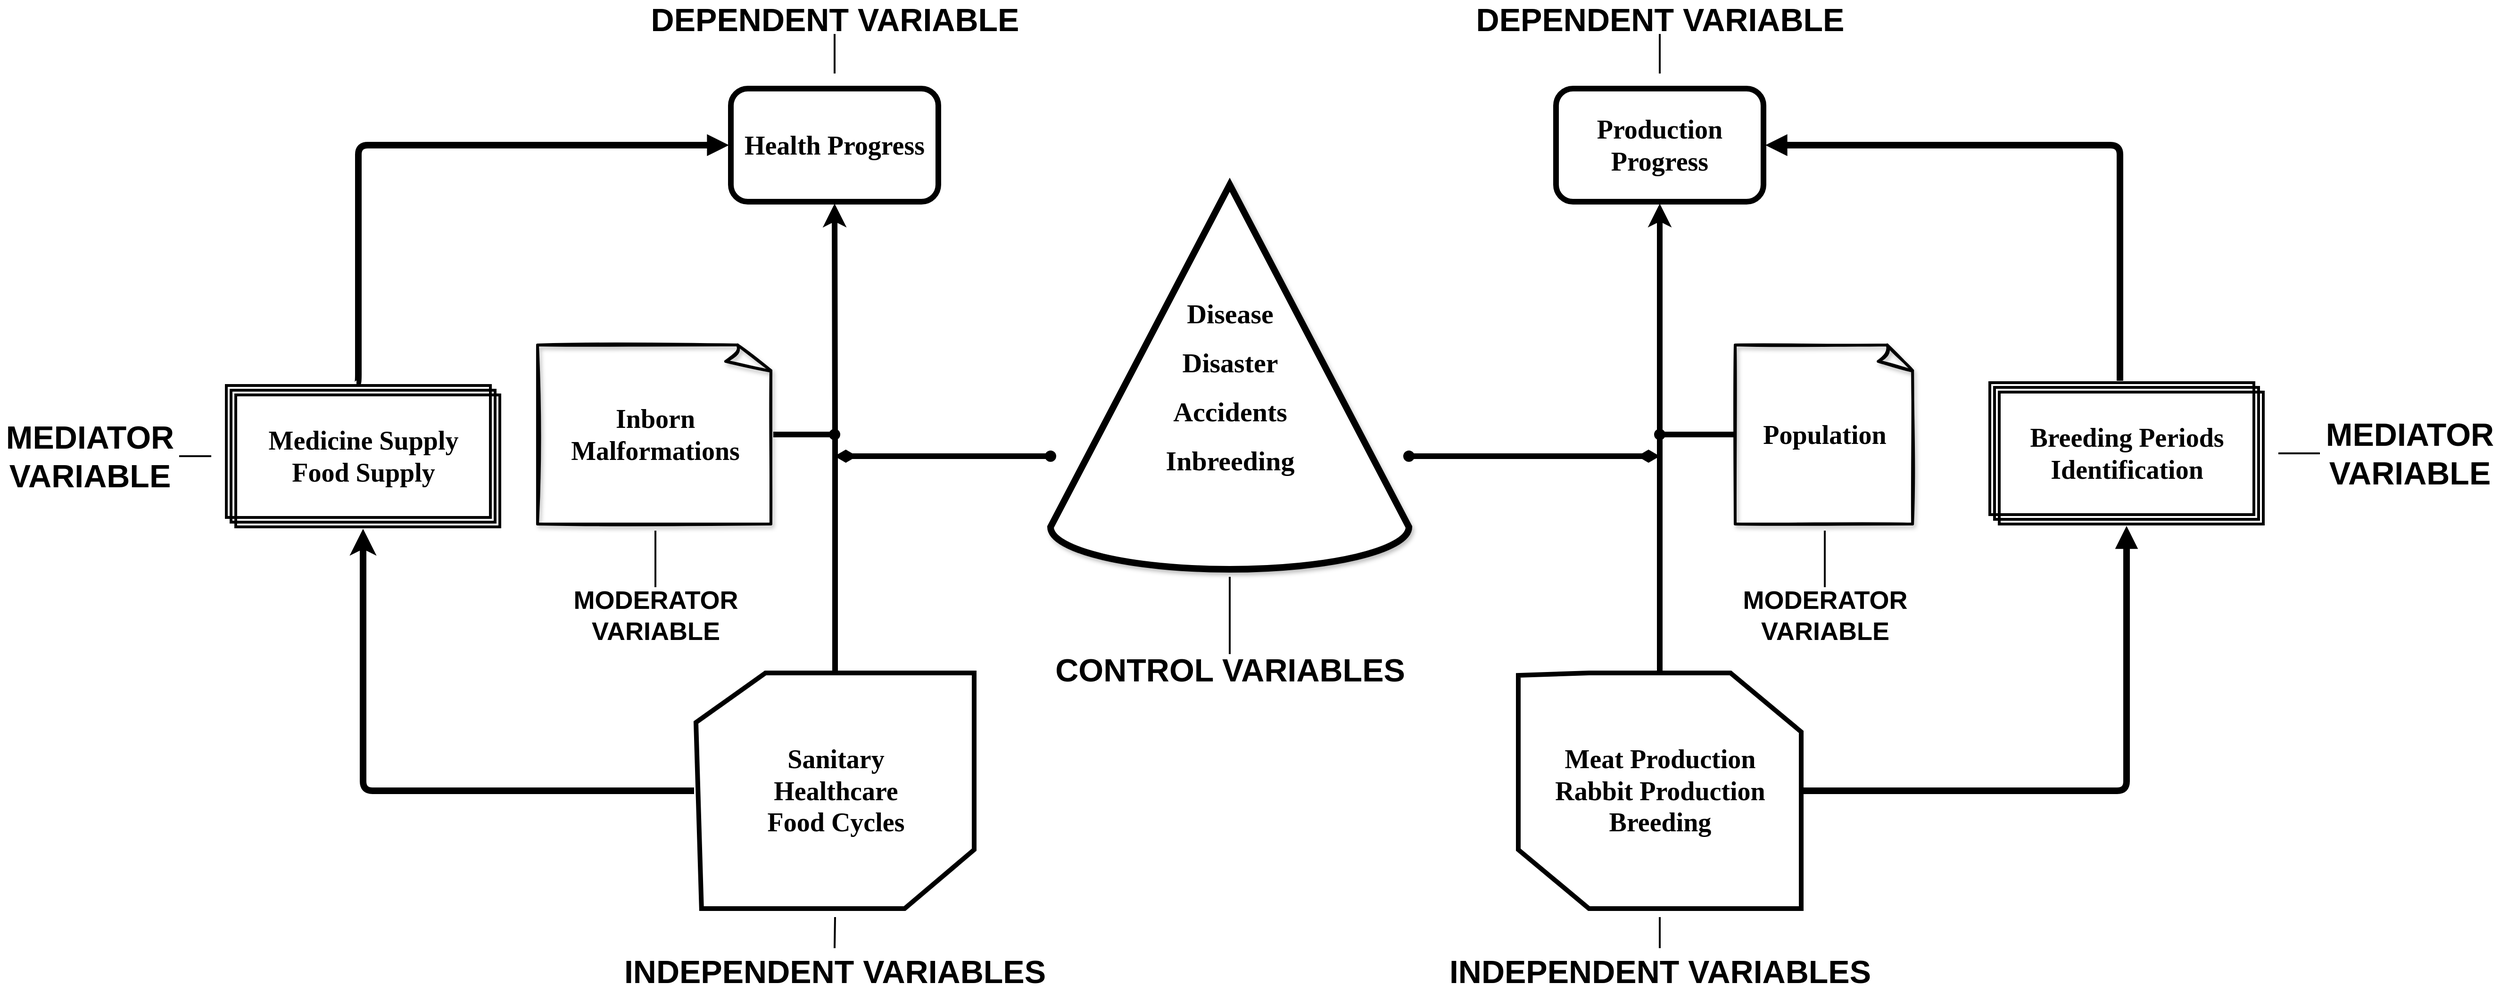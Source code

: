 <mxfile version="18.1.3" type="github">
  <diagram id="5zACA7rvERgF-gTNpysh" name="Page-1">
    <mxGraphModel dx="3816" dy="1540" grid="1" gridSize="10" guides="1" tooltips="1" connect="1" arrows="1" fold="1" page="1" pageScale="1" pageWidth="850" pageHeight="1100" math="0" shadow="0">
      <root>
        <mxCell id="0" />
        <mxCell id="1" parent="0" />
        <mxCell id="t7S9JoXh1MYTAIhFtJRv-27" style="edgeStyle=orthogonalEdgeStyle;rounded=0;orthogonalLoop=1;jettySize=auto;html=1;entryX=0.5;entryY=1;entryDx=0;entryDy=0;fontFamily=Verdana;fontSize=22;fontColor=#000000;strokeWidth=6;startArrow=none;startFill=0;" parent="1" source="t7S9JoXh1MYTAIhFtJRv-15" target="t7S9JoXh1MYTAIhFtJRv-12" edge="1">
          <mxGeometry relative="1" as="geometry" />
        </mxCell>
        <mxCell id="t7S9JoXh1MYTAIhFtJRv-24" style="edgeStyle=orthogonalEdgeStyle;rounded=0;orthogonalLoop=1;jettySize=auto;html=1;fontFamily=Verdana;fontSize=22;fontColor=#000000;strokeWidth=6;" parent="1" source="t7S9JoXh1MYTAIhFtJRv-14" target="t7S9JoXh1MYTAIhFtJRv-10" edge="1">
          <mxGeometry relative="1" as="geometry" />
        </mxCell>
        <mxCell id="t7S9JoXh1MYTAIhFtJRv-10" value="Health Progress" style="rounded=1;fillColor=none;fontFamily=Lucida Console;textDirection=ltr;labelBorderColor=none;strokeWidth=6;perimeterSpacing=2;fontStyle=1;fontColor=#000000;horizontal=1;whiteSpace=wrap;html=1;spacingLeft=0;fontSize=28;" parent="1" vertex="1">
          <mxGeometry x="315" y="108" width="220" height="120" as="geometry" />
        </mxCell>
        <mxCell id="t7S9JoXh1MYTAIhFtJRv-12" value="Production Progress" style="rounded=1;fillColor=none;fontFamily=Lucida Console;textDirection=ltr;labelBorderColor=none;strokeWidth=6;perimeterSpacing=2;fontStyle=1;fontColor=#000000;horizontal=1;whiteSpace=wrap;html=1;spacingLeft=0;fontSize=28;" parent="1" vertex="1">
          <mxGeometry x="1190" y="108" width="220" height="120" as="geometry" />
        </mxCell>
        <mxCell id="t7S9JoXh1MYTAIhFtJRv-13" value="&lt;p style=&quot;line-height: 0.8; font-size: 29px;&quot;&gt;&lt;span style=&quot;background-color: initial;&quot;&gt;Disease&lt;/span&gt;&lt;br&gt;&lt;/p&gt;&lt;p style=&quot;line-height: 0.8; font-size: 29px;&quot;&gt;Disaster&lt;/p&gt;&lt;p style=&quot;line-height: 0.8; font-size: 29px;&quot;&gt;Accidents&lt;/p&gt;&lt;p style=&quot;line-height: 0.8; font-size: 29px;&quot;&gt;Inbreeding&lt;/p&gt;" style="verticalLabelPosition=middle;verticalAlign=middle;html=1;shape=mxgraph.basic.cone2;dx=0.5;dy=0.89;shadow=1;labelBorderColor=none;fontFamily=Verdana;fontSize=29;strokeWidth=7;labelPosition=center;align=center;sketch=0;spacingTop=21;fontStyle=1" parent="1" vertex="1">
          <mxGeometry x="654" y="210" width="380" height="408" as="geometry" />
        </mxCell>
        <mxCell id="t7S9JoXh1MYTAIhFtJRv-28" style="edgeStyle=orthogonalEdgeStyle;rounded=1;orthogonalLoop=1;jettySize=auto;html=1;fontFamily=Verdana;fontSize=22;fontColor=#000000;startArrow=none;startFill=0;strokeWidth=7;" parent="1" source="t7S9JoXh1MYTAIhFtJRv-14" target="t7S9JoXh1MYTAIhFtJRv-18" edge="1">
          <mxGeometry relative="1" as="geometry" />
        </mxCell>
        <mxCell id="t7S9JoXh1MYTAIhFtJRv-14" value="Sanitary&lt;br style=&quot;font-size: 28px;&quot;&gt;Healthcare&lt;br style=&quot;font-size: 28px;&quot;&gt;Food Cycles" style="verticalLabelPosition=middle;verticalAlign=middle;html=1;shape=mxgraph.basic.polygon;polyCoords=[[0.25,0],[0.75,0],[1,0],[1,0.75],[0.75,1],[0.25,1],[0.02,1],[0,0.21]];polyline=0;shadow=0;labelBorderColor=none;sketch=0;fontFamily=Verdana;fontSize=28;strokeWidth=5;fillColor=none;gradientDirection=north;perimeterSpacing=2;labelPosition=center;align=center;strokeColor=#000000;fontStyle=1" parent="1" vertex="1">
          <mxGeometry x="278" y="728" width="295" height="250" as="geometry" />
        </mxCell>
        <mxCell id="t7S9JoXh1MYTAIhFtJRv-32" style="edgeStyle=orthogonalEdgeStyle;rounded=1;jumpStyle=none;orthogonalLoop=1;jettySize=auto;html=1;fontFamily=Verdana;fontSize=22;fontColor=#000000;startArrow=none;startFill=0;endArrow=block;endFill=1;strokeWidth=7;" parent="1" source="t7S9JoXh1MYTAIhFtJRv-15" target="t7S9JoXh1MYTAIhFtJRv-20" edge="1">
          <mxGeometry relative="1" as="geometry" />
        </mxCell>
        <mxCell id="t7S9JoXh1MYTAIhFtJRv-15" value="Meat Production&lt;br style=&quot;font-size: 28px;&quot;&gt;Rabbit Production&lt;br style=&quot;font-size: 28px;&quot;&gt;Breeding" style="verticalLabelPosition=middle;verticalAlign=middle;html=1;shape=mxgraph.basic.polygon;polyCoords=[[0.25,0],[0.75,0],[1,0.25],[1,1],[0.75,1],[0.25,1],[0,0.75],[0,0.01]];polyline=0;shadow=0;labelBorderColor=none;sketch=0;fontFamily=Verdana;fontSize=28;strokeWidth=5;fillColor=none;gradientDirection=north;perimeterSpacing=2;labelPosition=center;align=center;strokeColor=#000000;fontStyle=1" parent="1" vertex="1">
          <mxGeometry x="1150" y="728" width="300" height="250" as="geometry" />
        </mxCell>
        <mxCell id="CrJ710fClTEGVoiu3OIX-33" style="edgeStyle=orthogonalEdgeStyle;rounded=1;jumpStyle=line;orthogonalLoop=1;jettySize=auto;html=1;exitX=0;exitY=0;exitDx=140;exitDy=0;exitPerimeter=0;entryX=0;entryY=0.5;entryDx=0;entryDy=0;fontSize=28;startArrow=none;startFill=0;endArrow=block;endFill=1;endSize=5;sourcePerimeterSpacing=2;targetPerimeterSpacing=8;strokeColor=default;strokeWidth=7;" parent="1" source="t7S9JoXh1MYTAIhFtJRv-18" target="t7S9JoXh1MYTAIhFtJRv-10" edge="1">
          <mxGeometry relative="1" as="geometry">
            <Array as="points">
              <mxPoint x="-80" y="421" />
              <mxPoint x="-80" y="168" />
            </Array>
          </mxGeometry>
        </mxCell>
        <mxCell id="t7S9JoXh1MYTAIhFtJRv-18" value="&lt;font face=&quot;Verdana&quot; style=&quot;font-size: 28px;&quot;&gt;Medicine Supply&lt;br style=&quot;font-size: 28px;&quot;&gt;Food Supply&lt;br style=&quot;font-size: 28px;&quot;&gt;&lt;/font&gt;" style="verticalLabelPosition=middle;verticalAlign=middle;html=1;shape=mxgraph.basic.layered_rect;dx=10;outlineConnect=0;labelBorderColor=none;fontFamily=Lucida Console;fontSize=28;strokeWidth=3;fillColor=none;strokeColor=#000000;labelPosition=center;align=center;textDirection=ltr;fontStyle=1;perimeterSpacing=2;shadow=0;" parent="1" vertex="1">
          <mxGeometry x="-220" y="423" width="290" height="150" as="geometry" />
        </mxCell>
        <mxCell id="CrJ710fClTEGVoiu3OIX-32" style="edgeStyle=orthogonalEdgeStyle;rounded=1;jumpStyle=line;orthogonalLoop=1;jettySize=auto;html=1;exitX=0;exitY=0;exitDx=140;exitDy=0;exitPerimeter=0;entryX=1;entryY=0.5;entryDx=0;entryDy=0;fontSize=28;startArrow=none;startFill=0;endArrow=block;endFill=1;endSize=5;sourcePerimeterSpacing=2;targetPerimeterSpacing=8;strokeColor=default;strokeWidth=7;" parent="1" source="t7S9JoXh1MYTAIhFtJRv-20" target="t7S9JoXh1MYTAIhFtJRv-12" edge="1">
          <mxGeometry relative="1" as="geometry">
            <Array as="points">
              <mxPoint x="1788" y="168" />
            </Array>
          </mxGeometry>
        </mxCell>
        <mxCell id="t7S9JoXh1MYTAIhFtJRv-20" value="&lt;font face=&quot;Verdana&quot; style=&quot;font-size: 28px;&quot;&gt;Breeding Periods&lt;br style=&quot;font-size: 28px;&quot;&gt;Identification&lt;/font&gt;" style="verticalLabelPosition=middle;verticalAlign=middle;html=1;shape=mxgraph.basic.layered_rect;dx=10;outlineConnect=0;labelBorderColor=none;fontFamily=Lucida Console;fontSize=28;strokeWidth=3;fillColor=none;strokeColor=#000000;labelPosition=center;align=center;textDirection=ltr;fontStyle=1;perimeterSpacing=2;shadow=0;" parent="1" vertex="1">
          <mxGeometry x="1650" y="420" width="290" height="150" as="geometry" />
        </mxCell>
        <mxCell id="k6L96q4ZSMTeBTEij7J7-2" style="edgeStyle=orthogonalEdgeStyle;rounded=0;orthogonalLoop=1;jettySize=auto;html=1;endArrow=oval;endFill=1;strokeWidth=6;" parent="1" source="t7S9JoXh1MYTAIhFtJRv-21" edge="1">
          <mxGeometry relative="1" as="geometry">
            <mxPoint x="1300" y="475" as="targetPoint" />
          </mxGeometry>
        </mxCell>
        <mxCell id="t7S9JoXh1MYTAIhFtJRv-21" value="Population" style="whiteSpace=wrap;html=1;shape=mxgraph.basic.document;shadow=1;labelBorderColor=none;sketch=1;fontFamily=Verdana;fontSize=28;fontColor=#000000;strokeWidth=3;fillColor=none;gradientColor=#ffffff;fontStyle=1" parent="1" vertex="1">
          <mxGeometry x="1380" y="380" width="190" height="190" as="geometry" />
        </mxCell>
        <mxCell id="k6L96q4ZSMTeBTEij7J7-3" style="edgeStyle=orthogonalEdgeStyle;rounded=0;orthogonalLoop=1;jettySize=auto;html=1;endArrow=oval;endFill=1;strokeWidth=6;" parent="1" source="t7S9JoXh1MYTAIhFtJRv-22" edge="1">
          <mxGeometry relative="1" as="geometry">
            <mxPoint x="425" y="475" as="targetPoint" />
            <mxPoint x="300" y="475" as="sourcePoint" />
          </mxGeometry>
        </mxCell>
        <mxCell id="t7S9JoXh1MYTAIhFtJRv-22" value="Inborn Malformations" style="whiteSpace=wrap;html=1;shape=mxgraph.basic.document;shadow=1;labelBorderColor=none;sketch=1;fontFamily=Verdana;fontSize=28;fontColor=#000000;strokeWidth=3;fillColor=none;gradientColor=#ffffff;fontStyle=1" parent="1" vertex="1">
          <mxGeometry x="110" y="380" width="250" height="190" as="geometry" />
        </mxCell>
        <mxCell id="t7S9JoXh1MYTAIhFtJRv-26" style="edgeStyle=orthogonalEdgeStyle;rounded=0;orthogonalLoop=1;jettySize=auto;html=1;fontFamily=Verdana;fontSize=22;fontColor=#000000;startArrow=oval;startFill=1;endArrow=diamondThin;endFill=1;strokeWidth=6;fillColor=#f8cecc;strokeColor=#000000;" parent="1" source="t7S9JoXh1MYTAIhFtJRv-13" edge="1">
          <mxGeometry relative="1" as="geometry">
            <mxPoint x="1300" y="498" as="targetPoint" />
            <Array as="points">
              <mxPoint x="1090" y="498" />
              <mxPoint x="1090" y="498" />
            </Array>
          </mxGeometry>
        </mxCell>
        <mxCell id="t7S9JoXh1MYTAIhFtJRv-25" style="edgeStyle=orthogonalEdgeStyle;rounded=0;orthogonalLoop=1;jettySize=auto;html=1;fontFamily=Verdana;fontSize=22;fontColor=#000000;jumpStyle=none;startArrow=oval;startFill=1;endArrow=diamondThin;endFill=1;strokeWidth=6;fillColor=#f8cecc;strokeColor=#000000;" parent="1" source="t7S9JoXh1MYTAIhFtJRv-13" edge="1">
          <mxGeometry relative="1" as="geometry">
            <mxPoint x="425" y="498" as="targetPoint" />
            <mxPoint x="690" y="498" as="sourcePoint" />
            <Array as="points">
              <mxPoint x="600" y="498" />
              <mxPoint x="600" y="498" />
            </Array>
          </mxGeometry>
        </mxCell>
        <mxCell id="CrJ710fClTEGVoiu3OIX-30" value="" style="edgeStyle=orthogonalEdgeStyle;rounded=1;jumpStyle=line;orthogonalLoop=1;jettySize=auto;html=1;fontSize=28;startArrow=none;startFill=0;endArrow=none;endFill=0;endSize=5;sourcePerimeterSpacing=2;targetPerimeterSpacing=8;strokeColor=default;strokeWidth=2;" parent="1" source="CrJ710fClTEGVoiu3OIX-1" target="t7S9JoXh1MYTAIhFtJRv-13" edge="1">
          <mxGeometry relative="1" as="geometry" />
        </mxCell>
        <mxCell id="CrJ710fClTEGVoiu3OIX-1" value="&lt;font style=&quot;font-size: 34px;&quot;&gt;CONTROL VARIABLES&lt;/font&gt;" style="text;html=1;resizable=0;autosize=1;align=center;verticalAlign=middle;points=[];fillColor=none;strokeColor=none;rounded=0;fontStyle=1" parent="1" vertex="1">
          <mxGeometry x="649" y="710" width="390" height="30" as="geometry" />
        </mxCell>
        <mxCell id="CrJ710fClTEGVoiu3OIX-14" value="" style="edgeStyle=orthogonalEdgeStyle;rounded=1;jumpStyle=line;orthogonalLoop=1;jettySize=auto;html=1;fontSize=27;startArrow=none;startFill=0;endArrow=none;endFill=0;endSize=11;sourcePerimeterSpacing=0;targetPerimeterSpacing=14;strokeColor=default;strokeWidth=2;" parent="1" source="CrJ710fClTEGVoiu3OIX-2" target="t7S9JoXh1MYTAIhFtJRv-10" edge="1">
          <mxGeometry relative="1" as="geometry" />
        </mxCell>
        <mxCell id="CrJ710fClTEGVoiu3OIX-2" value="&lt;span style=&quot;font-size: 34px;&quot;&gt;DEPENDENT VARIABLE&lt;/span&gt;" style="text;html=1;resizable=0;autosize=1;align=center;verticalAlign=middle;points=[];fillColor=none;strokeColor=none;rounded=0;fontStyle=1" parent="1" vertex="1">
          <mxGeometry x="220" y="20" width="410" height="30" as="geometry" />
        </mxCell>
        <mxCell id="CrJ710fClTEGVoiu3OIX-26" value="" style="edgeStyle=orthogonalEdgeStyle;rounded=1;jumpStyle=line;orthogonalLoop=1;jettySize=auto;html=1;fontSize=27;startArrow=none;startFill=0;endArrow=none;endFill=0;endSize=11;sourcePerimeterSpacing=0;targetPerimeterSpacing=14;strokeColor=default;strokeWidth=2;" parent="1" source="CrJ710fClTEGVoiu3OIX-3" target="t7S9JoXh1MYTAIhFtJRv-12" edge="1">
          <mxGeometry relative="1" as="geometry" />
        </mxCell>
        <mxCell id="CrJ710fClTEGVoiu3OIX-3" value="&lt;span style=&quot;font-size: 34px;&quot;&gt;DEPENDENT VARIABLE&lt;/span&gt;" style="text;html=1;resizable=0;autosize=1;align=center;verticalAlign=middle;points=[];fillColor=none;strokeColor=none;rounded=0;fontStyle=1" parent="1" vertex="1">
          <mxGeometry x="1095" y="20" width="410" height="30" as="geometry" />
        </mxCell>
        <mxCell id="CrJ710fClTEGVoiu3OIX-28" value="" style="edgeStyle=orthogonalEdgeStyle;rounded=1;jumpStyle=line;orthogonalLoop=1;jettySize=auto;html=1;fontSize=27;startArrow=none;startFill=0;endArrow=none;endFill=0;endSize=11;sourcePerimeterSpacing=10;targetPerimeterSpacing=7;strokeColor=default;strokeWidth=2;" parent="1" source="CrJ710fClTEGVoiu3OIX-4" target="t7S9JoXh1MYTAIhFtJRv-14" edge="1">
          <mxGeometry relative="1" as="geometry" />
        </mxCell>
        <mxCell id="CrJ710fClTEGVoiu3OIX-4" value="&lt;span style=&quot;font-size: 34px;&quot;&gt;INDEPENDENT VARIABLES&lt;/span&gt;" style="text;html=1;resizable=0;autosize=1;align=center;verticalAlign=middle;points=[];fillColor=none;strokeColor=none;rounded=0;fontStyle=1" parent="1" vertex="1">
          <mxGeometry x="195" y="1030" width="460" height="30" as="geometry" />
        </mxCell>
        <mxCell id="CrJ710fClTEGVoiu3OIX-29" value="" style="edgeStyle=orthogonalEdgeStyle;rounded=1;jumpStyle=line;orthogonalLoop=1;jettySize=auto;html=1;fontSize=27;startArrow=none;startFill=0;endArrow=none;endFill=0;endSize=11;sourcePerimeterSpacing=10;targetPerimeterSpacing=7;strokeColor=default;strokeWidth=2;" parent="1" source="CrJ710fClTEGVoiu3OIX-5" target="t7S9JoXh1MYTAIhFtJRv-15" edge="1">
          <mxGeometry relative="1" as="geometry" />
        </mxCell>
        <mxCell id="CrJ710fClTEGVoiu3OIX-5" value="&lt;span style=&quot;font-size: 34px;&quot;&gt;INDEPENDENT VARIABLES&lt;/span&gt;" style="text;html=1;resizable=0;autosize=1;align=center;verticalAlign=middle;points=[];fillColor=none;strokeColor=none;rounded=0;fontStyle=1" parent="1" vertex="1">
          <mxGeometry x="1070" y="1030" width="460" height="30" as="geometry" />
        </mxCell>
        <mxCell id="CrJ710fClTEGVoiu3OIX-16" value="" style="edgeStyle=orthogonalEdgeStyle;rounded=1;jumpStyle=line;orthogonalLoop=1;jettySize=auto;html=1;fontSize=27;startArrow=none;startFill=0;endArrow=none;endFill=0;endSize=11;sourcePerimeterSpacing=0;targetPerimeterSpacing=14;strokeColor=default;strokeWidth=2;" parent="1" source="CrJ710fClTEGVoiu3OIX-6" target="t7S9JoXh1MYTAIhFtJRv-18" edge="1">
          <mxGeometry relative="1" as="geometry" />
        </mxCell>
        <mxCell id="CrJ710fClTEGVoiu3OIX-6" value="&lt;span style=&quot;font-size: 34px;&quot;&gt;MEDIATOR &lt;br&gt;VARIABLE&lt;/span&gt;" style="text;html=1;resizable=0;autosize=1;align=center;verticalAlign=middle;points=[];fillColor=none;strokeColor=none;rounded=0;fontStyle=1" parent="1" vertex="1">
          <mxGeometry x="-460" y="473" width="190" height="50" as="geometry" />
        </mxCell>
        <mxCell id="CrJ710fClTEGVoiu3OIX-19" value="" style="edgeStyle=orthogonalEdgeStyle;rounded=1;jumpStyle=line;orthogonalLoop=1;jettySize=auto;html=1;fontSize=27;startArrow=none;startFill=0;endArrow=none;endFill=0;endSize=11;sourcePerimeterSpacing=0;targetPerimeterSpacing=14;strokeColor=default;strokeWidth=2;" parent="1" source="CrJ710fClTEGVoiu3OIX-7" target="t7S9JoXh1MYTAIhFtJRv-20" edge="1">
          <mxGeometry relative="1" as="geometry" />
        </mxCell>
        <mxCell id="CrJ710fClTEGVoiu3OIX-7" value="&lt;span style=&quot;font-size: 34px;&quot;&gt;MEDIATOR &lt;br&gt;VARIABLE&lt;/span&gt;" style="text;html=1;resizable=0;autosize=1;align=center;verticalAlign=middle;points=[];fillColor=none;strokeColor=none;rounded=0;fontStyle=1" parent="1" vertex="1">
          <mxGeometry x="2000" y="470" width="190" height="50" as="geometry" />
        </mxCell>
        <mxCell id="CrJ710fClTEGVoiu3OIX-17" value="" style="edgeStyle=orthogonalEdgeStyle;rounded=1;jumpStyle=line;orthogonalLoop=1;jettySize=auto;html=1;fontSize=27;startArrow=none;startFill=0;endArrow=none;endFill=0;endSize=11;sourcePerimeterSpacing=10;targetPerimeterSpacing=7;strokeColor=default;strokeWidth=2;" parent="1" source="CrJ710fClTEGVoiu3OIX-8" target="t7S9JoXh1MYTAIhFtJRv-22" edge="1">
          <mxGeometry relative="1" as="geometry" />
        </mxCell>
        <mxCell id="CrJ710fClTEGVoiu3OIX-8" value="&lt;span style=&quot;font-size: 27px;&quot;&gt;MODERATOR &lt;br&gt;VARIABLE&lt;/span&gt;" style="text;html=1;resizable=0;autosize=1;align=center;verticalAlign=middle;points=[];fillColor=none;strokeColor=none;rounded=0;fontStyle=1" parent="1" vertex="1">
          <mxGeometry x="140" y="647" width="190" height="40" as="geometry" />
        </mxCell>
        <mxCell id="CrJ710fClTEGVoiu3OIX-27" value="" style="edgeStyle=orthogonalEdgeStyle;rounded=1;jumpStyle=line;orthogonalLoop=1;jettySize=auto;html=1;fontSize=27;startArrow=none;startFill=0;endArrow=none;endFill=0;endSize=11;sourcePerimeterSpacing=10;targetPerimeterSpacing=7;strokeColor=default;strokeWidth=2;" parent="1" source="CrJ710fClTEGVoiu3OIX-9" target="t7S9JoXh1MYTAIhFtJRv-21" edge="1">
          <mxGeometry relative="1" as="geometry" />
        </mxCell>
        <mxCell id="CrJ710fClTEGVoiu3OIX-9" value="&lt;span style=&quot;font-size: 27px;&quot;&gt;MODERATOR &lt;br&gt;VARIABLE&lt;/span&gt;" style="text;html=1;resizable=0;autosize=1;align=center;verticalAlign=middle;points=[];fillColor=none;strokeColor=none;rounded=0;fontStyle=1" parent="1" vertex="1">
          <mxGeometry x="1380" y="647" width="190" height="40" as="geometry" />
        </mxCell>
      </root>
    </mxGraphModel>
  </diagram>
</mxfile>
